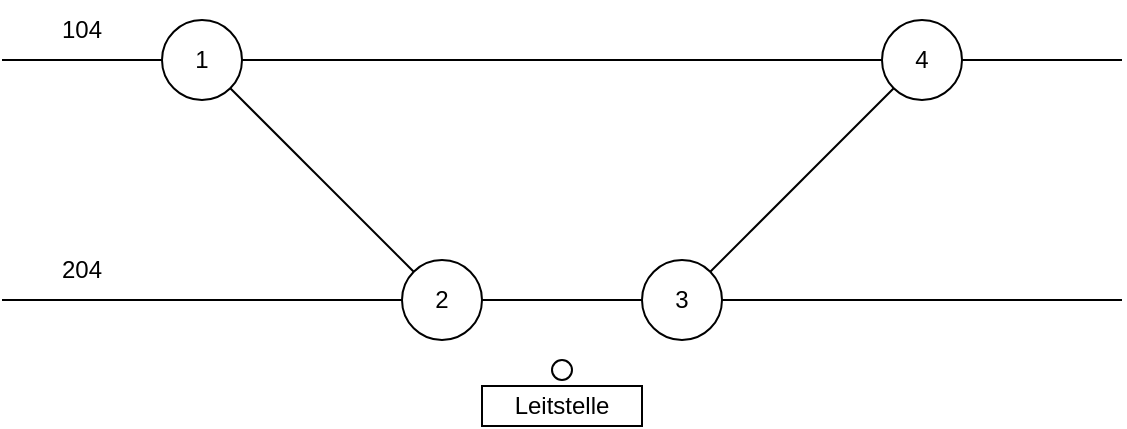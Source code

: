 <mxfile version="24.2.5" type="github">
  <diagram name="Page-1" id="11JQ3SRlSxyhGBuFflUO">
    <mxGraphModel dx="539" dy="761" grid="1" gridSize="10" guides="1" tooltips="1" connect="1" arrows="1" fold="1" page="1" pageScale="1" pageWidth="850" pageHeight="1100" math="0" shadow="0">
      <root>
        <mxCell id="0" />
        <mxCell id="1" parent="0" />
        <mxCell id="LejkxitpEsWaCFaLx_Lp-1" value="1" style="ellipse;whiteSpace=wrap;html=1;aspect=fixed;" vertex="1" parent="1">
          <mxGeometry x="100" y="20" width="40" height="40" as="geometry" />
        </mxCell>
        <mxCell id="LejkxitpEsWaCFaLx_Lp-2" value="2" style="ellipse;whiteSpace=wrap;html=1;aspect=fixed;" vertex="1" parent="1">
          <mxGeometry x="220" y="140" width="40" height="40" as="geometry" />
        </mxCell>
        <mxCell id="LejkxitpEsWaCFaLx_Lp-3" value="3" style="ellipse;whiteSpace=wrap;html=1;aspect=fixed;" vertex="1" parent="1">
          <mxGeometry x="340" y="140" width="40" height="40" as="geometry" />
        </mxCell>
        <mxCell id="LejkxitpEsWaCFaLx_Lp-4" value="4" style="ellipse;whiteSpace=wrap;html=1;aspect=fixed;" vertex="1" parent="1">
          <mxGeometry x="460" y="20" width="40" height="40" as="geometry" />
        </mxCell>
        <mxCell id="LejkxitpEsWaCFaLx_Lp-5" value="" style="endArrow=none;html=1;rounded=0;" edge="1" parent="1" target="LejkxitpEsWaCFaLx_Lp-1">
          <mxGeometry width="50" height="50" relative="1" as="geometry">
            <mxPoint x="20" y="40" as="sourcePoint" />
            <mxPoint as="targetPoint" />
          </mxGeometry>
        </mxCell>
        <mxCell id="LejkxitpEsWaCFaLx_Lp-6" value="" style="endArrow=none;html=1;rounded=0;" edge="1" parent="1" target="LejkxitpEsWaCFaLx_Lp-2">
          <mxGeometry width="50" height="50" relative="1" as="geometry">
            <mxPoint x="20" y="160" as="sourcePoint" />
            <mxPoint y="120" as="targetPoint" />
          </mxGeometry>
        </mxCell>
        <mxCell id="LejkxitpEsWaCFaLx_Lp-7" value="" style="endArrow=none;html=1;rounded=0;" edge="1" parent="1" source="LejkxitpEsWaCFaLx_Lp-1" target="LejkxitpEsWaCFaLx_Lp-2">
          <mxGeometry width="50" height="50" relative="1" as="geometry">
            <mxPoint x="250" y="300" as="sourcePoint" />
            <mxPoint x="300" y="250" as="targetPoint" />
          </mxGeometry>
        </mxCell>
        <mxCell id="LejkxitpEsWaCFaLx_Lp-8" value="" style="endArrow=none;html=1;rounded=0;" edge="1" parent="1" source="LejkxitpEsWaCFaLx_Lp-2" target="LejkxitpEsWaCFaLx_Lp-3">
          <mxGeometry width="50" height="50" relative="1" as="geometry">
            <mxPoint x="280" y="320" as="sourcePoint" />
            <mxPoint x="330" y="270" as="targetPoint" />
          </mxGeometry>
        </mxCell>
        <mxCell id="LejkxitpEsWaCFaLx_Lp-9" value="" style="endArrow=none;html=1;rounded=0;" edge="1" parent="1" source="LejkxitpEsWaCFaLx_Lp-3" target="LejkxitpEsWaCFaLx_Lp-4">
          <mxGeometry width="50" height="50" relative="1" as="geometry">
            <mxPoint x="340" y="340" as="sourcePoint" />
            <mxPoint x="390" y="290" as="targetPoint" />
          </mxGeometry>
        </mxCell>
        <mxCell id="LejkxitpEsWaCFaLx_Lp-10" value="" style="endArrow=none;html=1;rounded=0;" edge="1" parent="1" source="LejkxitpEsWaCFaLx_Lp-1" target="LejkxitpEsWaCFaLx_Lp-4">
          <mxGeometry width="50" height="50" relative="1" as="geometry">
            <mxPoint x="250" y="60" as="sourcePoint" />
            <mxPoint x="300" y="10" as="targetPoint" />
          </mxGeometry>
        </mxCell>
        <mxCell id="LejkxitpEsWaCFaLx_Lp-11" value="" style="endArrow=none;html=1;rounded=0;" edge="1" parent="1" source="LejkxitpEsWaCFaLx_Lp-4">
          <mxGeometry width="50" height="50" relative="1" as="geometry">
            <mxPoint x="560" y="40" as="sourcePoint" />
            <mxPoint x="580" y="40" as="targetPoint" />
          </mxGeometry>
        </mxCell>
        <mxCell id="LejkxitpEsWaCFaLx_Lp-12" value="" style="endArrow=none;html=1;rounded=0;" edge="1" parent="1" source="LejkxitpEsWaCFaLx_Lp-3">
          <mxGeometry width="50" height="50" relative="1" as="geometry">
            <mxPoint x="440" y="220" as="sourcePoint" />
            <mxPoint x="580" y="160" as="targetPoint" />
          </mxGeometry>
        </mxCell>
        <mxCell id="LejkxitpEsWaCFaLx_Lp-13" value="104" style="text;html=1;align=center;verticalAlign=middle;whiteSpace=wrap;rounded=0;" vertex="1" parent="1">
          <mxGeometry x="30" y="10" width="60" height="30" as="geometry" />
        </mxCell>
        <mxCell id="LejkxitpEsWaCFaLx_Lp-15" value="204" style="text;html=1;align=center;verticalAlign=middle;whiteSpace=wrap;rounded=0;" vertex="1" parent="1">
          <mxGeometry x="30" y="130" width="60" height="30" as="geometry" />
        </mxCell>
        <mxCell id="LejkxitpEsWaCFaLx_Lp-16" value="" style="ellipse;whiteSpace=wrap;html=1;aspect=fixed;" vertex="1" parent="1">
          <mxGeometry x="295" y="190" width="10" height="10" as="geometry" />
        </mxCell>
        <mxCell id="LejkxitpEsWaCFaLx_Lp-17" value="Leitstelle" style="rounded=0;whiteSpace=wrap;html=1;" vertex="1" parent="1">
          <mxGeometry x="260" y="203" width="80" height="20" as="geometry" />
        </mxCell>
      </root>
    </mxGraphModel>
  </diagram>
</mxfile>
